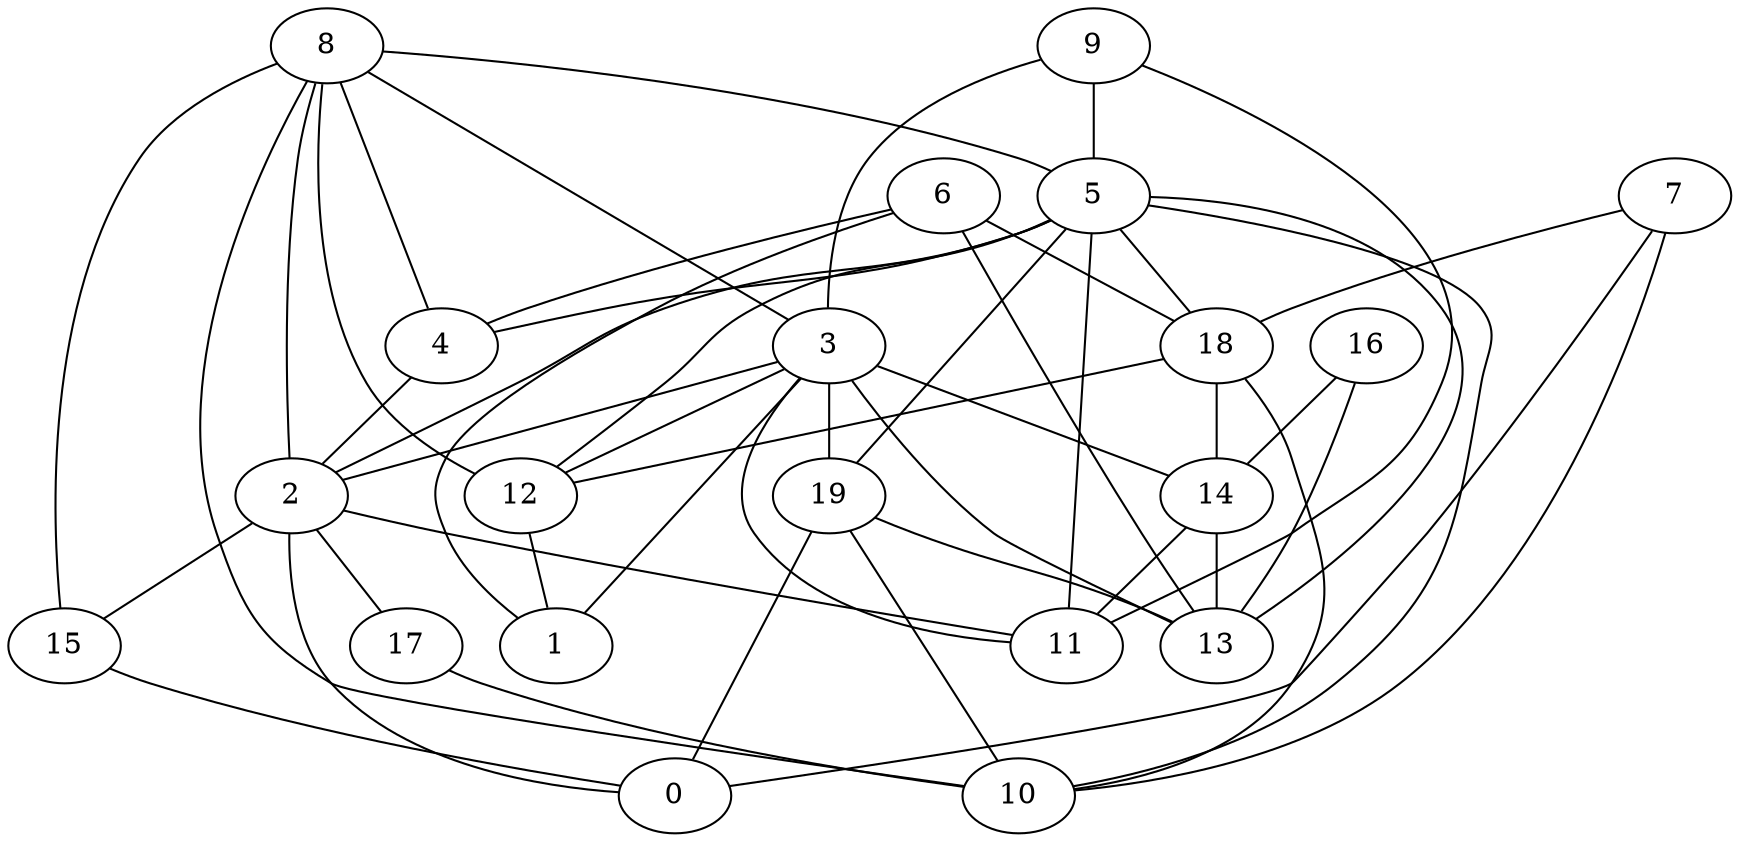digraph GG_graph {

subgraph G_graph {
edge [color = black]
"7" -> "18" [dir = none]
"7" -> "0" [dir = none]
"17" -> "10" [dir = none]
"18" -> "10" [dir = none]
"18" -> "14" [dir = none]
"4" -> "2" [dir = none]
"2" -> "0" [dir = none]
"2" -> "15" [dir = none]
"2" -> "17" [dir = none]
"2" -> "11" [dir = none]
"6" -> "1" [dir = none]
"6" -> "18" [dir = none]
"19" -> "13" [dir = none]
"19" -> "0" [dir = none]
"15" -> "0" [dir = none]
"8" -> "12" [dir = none]
"8" -> "3" [dir = none]
"8" -> "5" [dir = none]
"8" -> "2" [dir = none]
"8" -> "10" [dir = none]
"5" -> "4" [dir = none]
"5" -> "18" [dir = none]
"5" -> "10" [dir = none]
"5" -> "11" [dir = none]
"5" -> "19" [dir = none]
"5" -> "2" [dir = none]
"5" -> "13" [dir = none]
"5" -> "12" [dir = none]
"16" -> "14" [dir = none]
"16" -> "13" [dir = none]
"3" -> "13" [dir = none]
"3" -> "14" [dir = none]
"3" -> "1" [dir = none]
"3" -> "2" [dir = none]
"3" -> "12" [dir = none]
"12" -> "1" [dir = none]
"9" -> "11" [dir = none]
"9" -> "3" [dir = none]
"3" -> "11" [dir = none]
"6" -> "13" [dir = none]
"18" -> "12" [dir = none]
"14" -> "11" [dir = none]
"8" -> "4" [dir = none]
"14" -> "13" [dir = none]
"7" -> "10" [dir = none]
"9" -> "5" [dir = none]
"6" -> "4" [dir = none]
"19" -> "10" [dir = none]
"3" -> "19" [dir = none]
"8" -> "15" [dir = none]
}

}
